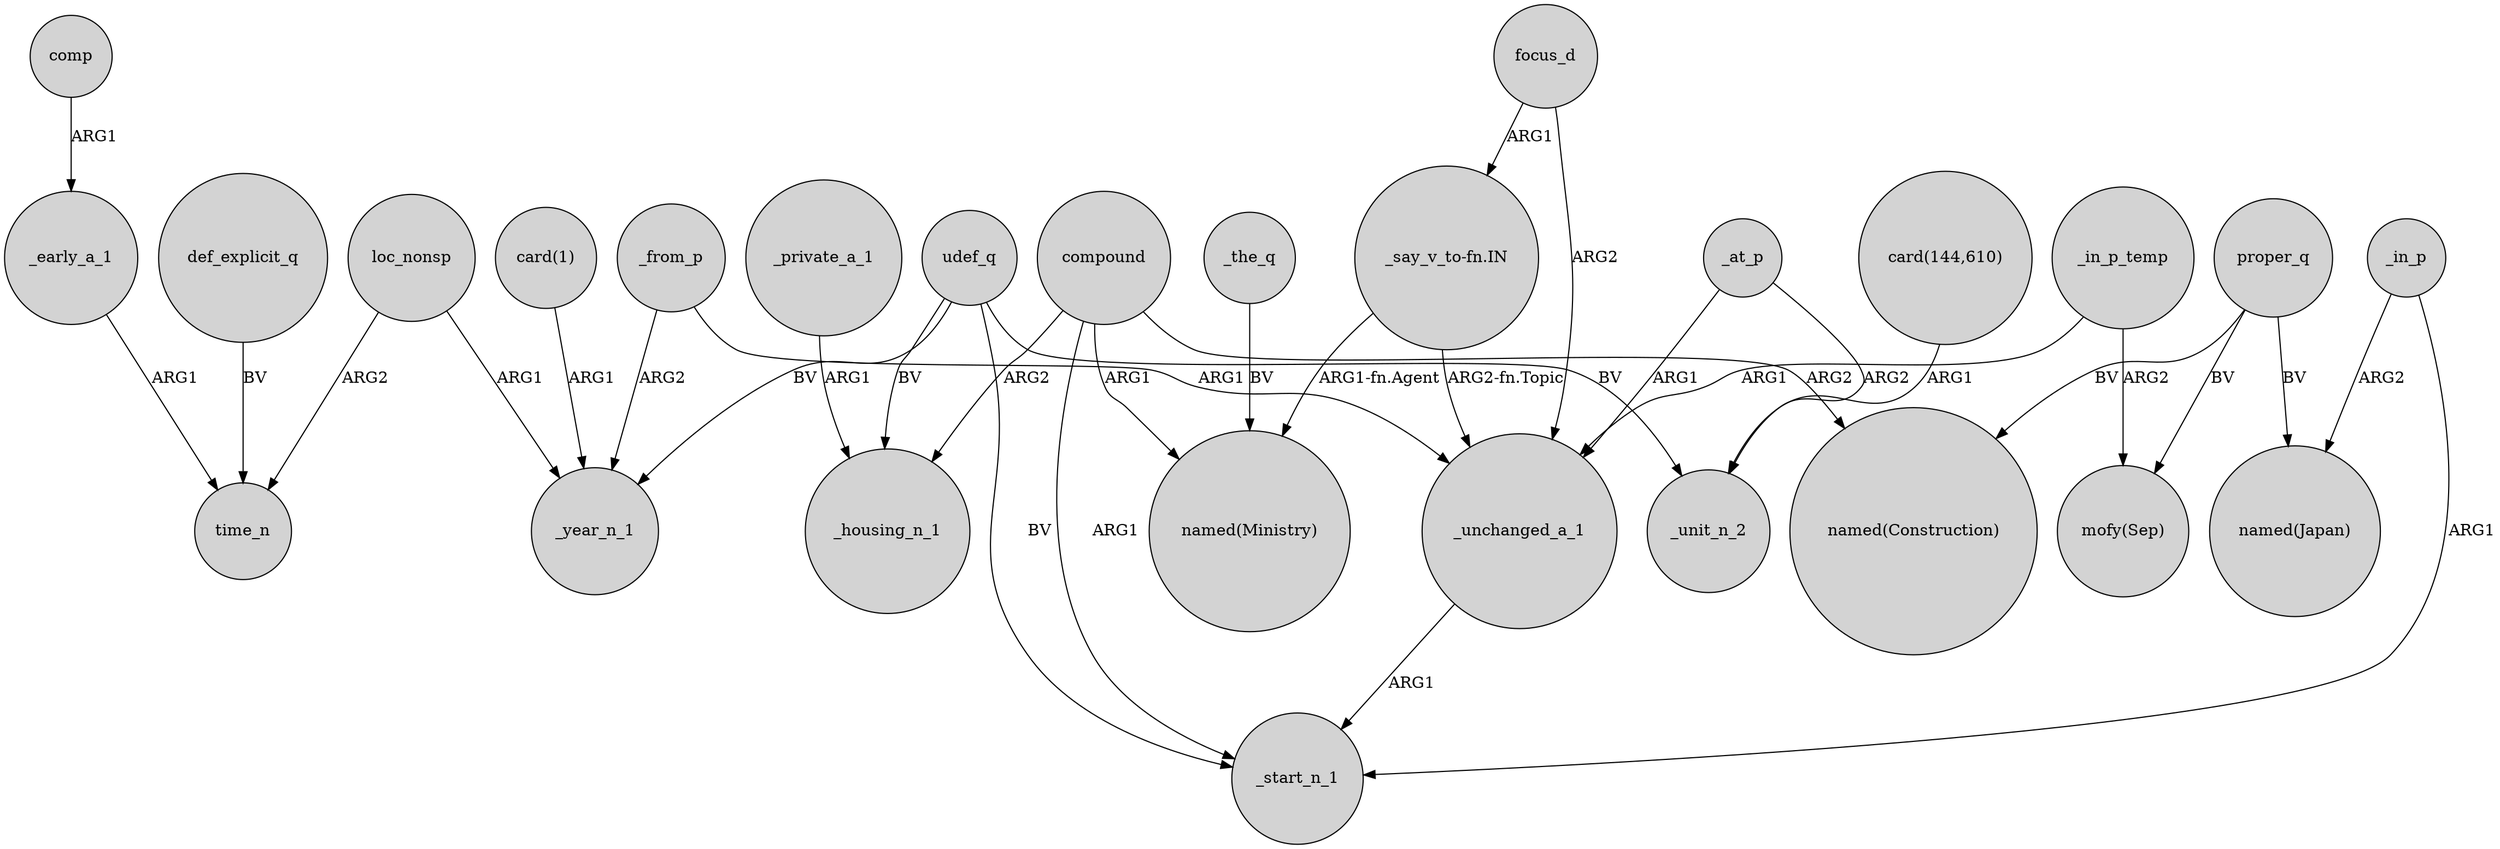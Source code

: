 digraph {
	node [shape=circle style=filled]
	def_explicit_q -> time_n [label=BV]
	_private_a_1 -> _housing_n_1 [label=ARG1]
	"card(144,610)" -> _unit_n_2 [label=ARG1]
	compound -> "named(Ministry)" [label=ARG1]
	loc_nonsp -> _year_n_1 [label=ARG1]
	"_say_v_to-fn.IN" -> _unchanged_a_1 [label="ARG2-fn.Topic"]
	udef_q -> _housing_n_1 [label=BV]
	_unchanged_a_1 -> _start_n_1 [label=ARG1]
	proper_q -> "mofy(Sep)" [label=BV]
	proper_q -> "named(Japan)" [label=BV]
	_from_p -> _year_n_1 [label=ARG2]
	udef_q -> _start_n_1 [label=BV]
	loc_nonsp -> time_n [label=ARG2]
	_the_q -> "named(Ministry)" [label=BV]
	proper_q -> "named(Construction)" [label=BV]
	focus_d -> _unchanged_a_1 [label=ARG2]
	_from_p -> _unchanged_a_1 [label=ARG1]
	_at_p -> _unit_n_2 [label=ARG2]
	"card(1)" -> _year_n_1 [label=ARG1]
	_early_a_1 -> time_n [label=ARG1]
	compound -> _housing_n_1 [label=ARG2]
	udef_q -> _year_n_1 [label=BV]
	_at_p -> _unchanged_a_1 [label=ARG1]
	_in_p -> _start_n_1 [label=ARG1]
	_in_p_temp -> _unchanged_a_1 [label=ARG1]
	compound -> _start_n_1 [label=ARG1]
	udef_q -> _unit_n_2 [label=BV]
	"_say_v_to-fn.IN" -> "named(Ministry)" [label="ARG1-fn.Agent"]
	_in_p -> "named(Japan)" [label=ARG2]
	_in_p_temp -> "mofy(Sep)" [label=ARG2]
	comp -> _early_a_1 [label=ARG1]
	compound -> "named(Construction)" [label=ARG2]
	focus_d -> "_say_v_to-fn.IN" [label=ARG1]
}
